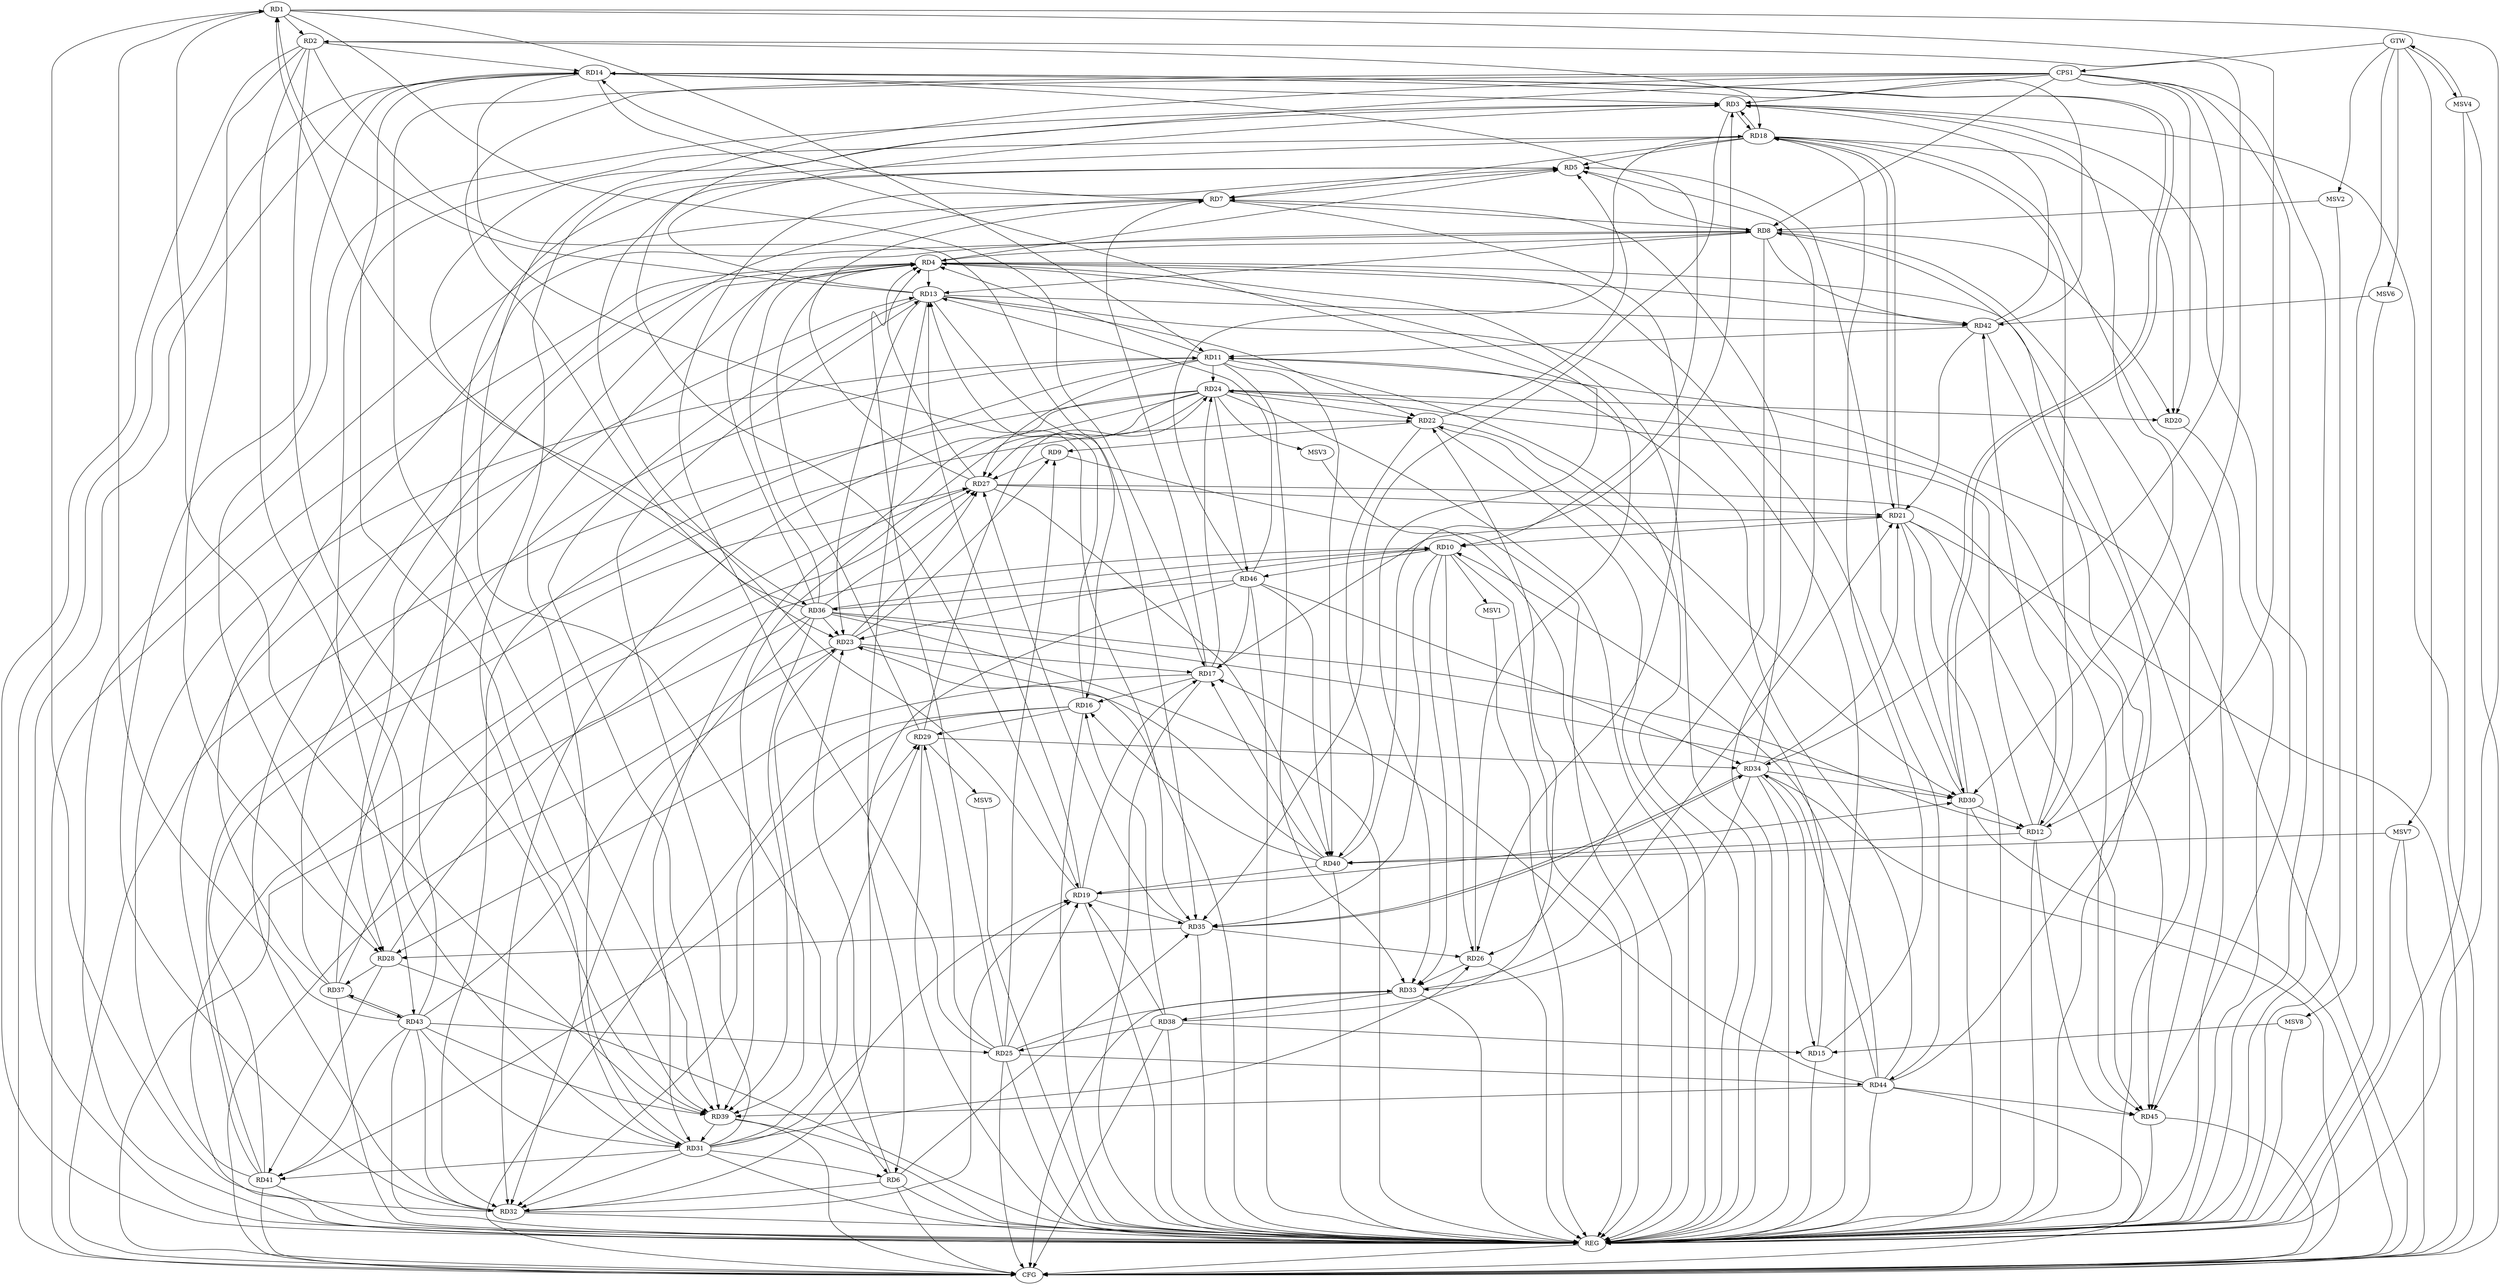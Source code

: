 strict digraph G {
  RD1 [ label="RD1" ];
  RD2 [ label="RD2" ];
  RD3 [ label="RD3" ];
  RD4 [ label="RD4" ];
  RD5 [ label="RD5" ];
  RD6 [ label="RD6" ];
  RD7 [ label="RD7" ];
  RD8 [ label="RD8" ];
  RD9 [ label="RD9" ];
  RD10 [ label="RD10" ];
  RD11 [ label="RD11" ];
  RD12 [ label="RD12" ];
  RD13 [ label="RD13" ];
  RD14 [ label="RD14" ];
  RD15 [ label="RD15" ];
  RD16 [ label="RD16" ];
  RD17 [ label="RD17" ];
  RD18 [ label="RD18" ];
  RD19 [ label="RD19" ];
  RD20 [ label="RD20" ];
  RD21 [ label="RD21" ];
  RD22 [ label="RD22" ];
  RD23 [ label="RD23" ];
  RD24 [ label="RD24" ];
  RD25 [ label="RD25" ];
  RD26 [ label="RD26" ];
  RD27 [ label="RD27" ];
  RD28 [ label="RD28" ];
  RD29 [ label="RD29" ];
  RD30 [ label="RD30" ];
  RD31 [ label="RD31" ];
  RD32 [ label="RD32" ];
  RD33 [ label="RD33" ];
  RD34 [ label="RD34" ];
  RD35 [ label="RD35" ];
  RD36 [ label="RD36" ];
  RD37 [ label="RD37" ];
  RD38 [ label="RD38" ];
  RD39 [ label="RD39" ];
  RD40 [ label="RD40" ];
  RD41 [ label="RD41" ];
  RD42 [ label="RD42" ];
  RD43 [ label="RD43" ];
  RD44 [ label="RD44" ];
  RD45 [ label="RD45" ];
  RD46 [ label="RD46" ];
  CPS1 [ label="CPS1" ];
  GTW [ label="GTW" ];
  REG [ label="REG" ];
  CFG [ label="CFG" ];
  MSV1 [ label="MSV1" ];
  MSV2 [ label="MSV2" ];
  MSV3 [ label="MSV3" ];
  MSV4 [ label="MSV4" ];
  MSV5 [ label="MSV5" ];
  MSV6 [ label="MSV6" ];
  MSV7 [ label="MSV7" ];
  MSV8 [ label="MSV8" ];
  RD1 -> RD2;
  RD1 -> RD11;
  RD1 -> RD12;
  RD13 -> RD1;
  RD1 -> RD17;
  RD19 -> RD1;
  RD32 -> RD1;
  RD1 -> RD39;
  RD43 -> RD1;
  RD12 -> RD2;
  RD2 -> RD14;
  RD2 -> RD16;
  RD2 -> RD18;
  RD2 -> RD28;
  RD2 -> RD31;
  RD2 -> RD39;
  RD13 -> RD3;
  RD14 -> RD3;
  RD3 -> RD18;
  RD18 -> RD3;
  RD3 -> RD28;
  RD3 -> RD30;
  RD3 -> RD35;
  RD36 -> RD3;
  RD40 -> RD3;
  RD42 -> RD3;
  RD4 -> RD5;
  RD8 -> RD4;
  RD11 -> RD4;
  RD4 -> RD13;
  RD25 -> RD4;
  RD26 -> RD4;
  RD27 -> RD4;
  RD29 -> RD4;
  RD31 -> RD4;
  RD32 -> RD4;
  RD36 -> RD4;
  RD37 -> RD4;
  RD4 -> RD42;
  RD4 -> RD44;
  RD4 -> RD45;
  RD5 -> RD7;
  RD8 -> RD5;
  RD18 -> RD5;
  RD22 -> RD5;
  RD25 -> RD5;
  RD30 -> RD5;
  RD5 -> RD36;
  RD43 -> RD5;
  RD6 -> RD23;
  RD31 -> RD6;
  RD6 -> RD32;
  RD6 -> RD35;
  RD46 -> RD6;
  RD7 -> RD8;
  RD7 -> RD14;
  RD17 -> RD7;
  RD18 -> RD7;
  RD7 -> RD26;
  RD27 -> RD7;
  RD7 -> RD28;
  RD34 -> RD7;
  RD8 -> RD13;
  RD8 -> RD20;
  RD8 -> RD26;
  RD36 -> RD8;
  RD37 -> RD8;
  RD8 -> RD42;
  RD44 -> RD8;
  RD22 -> RD9;
  RD23 -> RD9;
  RD25 -> RD9;
  RD9 -> RD27;
  RD14 -> RD10;
  RD21 -> RD10;
  RD10 -> RD23;
  RD10 -> RD26;
  RD28 -> RD10;
  RD10 -> RD33;
  RD10 -> RD35;
  RD36 -> RD10;
  RD44 -> RD10;
  RD10 -> RD46;
  RD11 -> RD24;
  RD11 -> RD27;
  RD11 -> RD32;
  RD11 -> RD33;
  RD37 -> RD11;
  RD11 -> RD40;
  RD41 -> RD11;
  RD42 -> RD11;
  RD44 -> RD11;
  RD18 -> RD12;
  RD12 -> RD24;
  RD30 -> RD12;
  RD36 -> RD12;
  RD12 -> RD40;
  RD12 -> RD42;
  RD12 -> RD45;
  RD16 -> RD13;
  RD19 -> RD13;
  RD13 -> RD22;
  RD13 -> RD23;
  RD31 -> RD13;
  RD13 -> RD32;
  RD13 -> RD35;
  RD13 -> RD39;
  RD41 -> RD13;
  RD13 -> RD42;
  RD46 -> RD13;
  RD14 -> RD30;
  RD30 -> RD14;
  RD32 -> RD14;
  RD14 -> RD33;
  RD14 -> RD35;
  RD14 -> RD39;
  RD42 -> RD14;
  RD15 -> RD18;
  RD15 -> RD22;
  RD34 -> RD15;
  RD38 -> RD15;
  RD17 -> RD16;
  RD16 -> RD29;
  RD16 -> RD32;
  RD38 -> RD16;
  RD40 -> RD16;
  RD19 -> RD17;
  RD17 -> RD21;
  RD23 -> RD17;
  RD17 -> RD24;
  RD17 -> RD28;
  RD40 -> RD17;
  RD44 -> RD17;
  RD46 -> RD17;
  RD18 -> RD20;
  RD18 -> RD21;
  RD21 -> RD18;
  RD18 -> RD31;
  RD18 -> RD43;
  RD46 -> RD18;
  RD25 -> RD19;
  RD19 -> RD30;
  RD31 -> RD19;
  RD32 -> RD19;
  RD19 -> RD35;
  RD38 -> RD19;
  RD40 -> RD19;
  RD24 -> RD20;
  RD27 -> RD21;
  RD21 -> RD30;
  RD33 -> RD21;
  RD34 -> RD21;
  RD42 -> RD21;
  RD21 -> RD45;
  RD24 -> RD22;
  RD22 -> RD30;
  RD38 -> RD22;
  RD22 -> RD40;
  RD41 -> RD22;
  RD23 -> RD27;
  RD36 -> RD23;
  RD23 -> RD39;
  RD40 -> RD23;
  RD43 -> RD23;
  RD24 -> RD27;
  RD29 -> RD24;
  RD24 -> RD31;
  RD24 -> RD32;
  RD24 -> RD39;
  RD24 -> RD45;
  RD24 -> RD46;
  RD25 -> RD29;
  RD25 -> RD33;
  RD38 -> RD25;
  RD43 -> RD25;
  RD25 -> RD44;
  RD31 -> RD26;
  RD26 -> RD33;
  RD35 -> RD26;
  RD35 -> RD27;
  RD36 -> RD27;
  RD37 -> RD27;
  RD27 -> RD40;
  RD41 -> RD27;
  RD27 -> RD45;
  RD35 -> RD28;
  RD28 -> RD37;
  RD28 -> RD41;
  RD31 -> RD29;
  RD29 -> RD34;
  RD41 -> RD29;
  RD34 -> RD30;
  RD36 -> RD30;
  RD31 -> RD32;
  RD39 -> RD31;
  RD31 -> RD41;
  RD43 -> RD31;
  RD36 -> RD32;
  RD43 -> RD32;
  RD34 -> RD33;
  RD33 -> RD38;
  RD34 -> RD35;
  RD35 -> RD34;
  RD44 -> RD34;
  RD46 -> RD34;
  RD36 -> RD39;
  RD46 -> RD36;
  RD37 -> RD43;
  RD43 -> RD37;
  RD43 -> RD39;
  RD44 -> RD39;
  RD46 -> RD40;
  RD43 -> RD41;
  RD44 -> RD45;
  CPS1 -> RD20;
  CPS1 -> RD45;
  CPS1 -> RD23;
  CPS1 -> RD34;
  CPS1 -> RD19;
  CPS1 -> RD6;
  CPS1 -> RD39;
  CPS1 -> RD3;
  CPS1 -> RD8;
  GTW -> CPS1;
  RD1 -> REG;
  RD2 -> REG;
  RD3 -> REG;
  RD4 -> REG;
  RD5 -> REG;
  RD6 -> REG;
  RD7 -> REG;
  RD8 -> REG;
  RD9 -> REG;
  RD10 -> REG;
  RD11 -> REG;
  RD12 -> REG;
  RD13 -> REG;
  RD14 -> REG;
  RD15 -> REG;
  RD16 -> REG;
  RD17 -> REG;
  RD18 -> REG;
  RD19 -> REG;
  RD20 -> REG;
  RD21 -> REG;
  RD22 -> REG;
  RD23 -> REG;
  RD24 -> REG;
  RD25 -> REG;
  RD26 -> REG;
  RD27 -> REG;
  RD28 -> REG;
  RD29 -> REG;
  RD30 -> REG;
  RD31 -> REG;
  RD32 -> REG;
  RD33 -> REG;
  RD34 -> REG;
  RD35 -> REG;
  RD36 -> REG;
  RD37 -> REG;
  RD38 -> REG;
  RD39 -> REG;
  RD40 -> REG;
  RD41 -> REG;
  RD42 -> REG;
  RD43 -> REG;
  RD44 -> REG;
  RD45 -> REG;
  RD46 -> REG;
  CPS1 -> REG;
  RD34 -> CFG;
  RD14 -> CFG;
  RD45 -> CFG;
  RD25 -> CFG;
  RD4 -> CFG;
  RD23 -> CFG;
  RD6 -> CFG;
  RD16 -> CFG;
  RD33 -> CFG;
  RD44 -> CFG;
  RD39 -> CFG;
  RD21 -> CFG;
  RD3 -> CFG;
  RD41 -> CFG;
  RD24 -> CFG;
  RD38 -> CFG;
  RD30 -> CFG;
  RD11 -> CFG;
  REG -> CFG;
  RD36 -> CFG;
  RD10 -> MSV1;
  MSV1 -> REG;
  MSV2 -> RD8;
  GTW -> MSV2;
  MSV2 -> REG;
  RD24 -> MSV3;
  MSV3 -> REG;
  MSV4 -> GTW;
  GTW -> MSV4;
  MSV4 -> REG;
  MSV4 -> CFG;
  RD29 -> MSV5;
  MSV5 -> REG;
  MSV6 -> RD42;
  GTW -> MSV6;
  MSV6 -> REG;
  MSV7 -> RD40;
  GTW -> MSV7;
  MSV7 -> REG;
  MSV7 -> CFG;
  MSV8 -> RD15;
  GTW -> MSV8;
  MSV8 -> REG;
}
